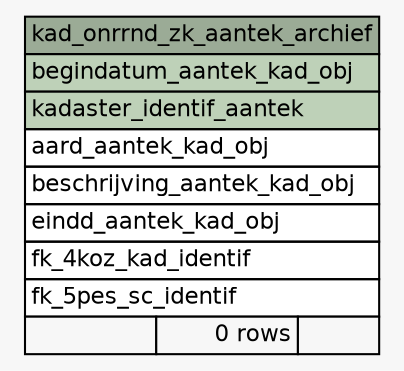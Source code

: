 // dot 2.43.0 on Linux 5.13.0-28-generic
// SchemaSpy rev Unknown
digraph "kad_onrrnd_zk_aantek_archief" {
  graph [
    rankdir="RL"
    bgcolor="#f7f7f7"
    nodesep="0.18"
    ranksep="0.46"
    fontname="Helvetica"
    fontsize="11"
  ];
  node [
    fontname="Helvetica"
    fontsize="11"
    shape="plaintext"
  ];
  edge [
    arrowsize="0.8"
  ];
  "kad_onrrnd_zk_aantek_archief" [
    label=<
    <TABLE BORDER="0" CELLBORDER="1" CELLSPACING="0" BGCOLOR="#ffffff">
      <TR><TD COLSPAN="3" BGCOLOR="#9bab96" ALIGN="CENTER">kad_onrrnd_zk_aantek_archief</TD></TR>
      <TR><TD PORT="begindatum_aantek_kad_obj" COLSPAN="3" BGCOLOR="#bed1b8" ALIGN="LEFT">begindatum_aantek_kad_obj</TD></TR>
      <TR><TD PORT="kadaster_identif_aantek" COLSPAN="3" BGCOLOR="#bed1b8" ALIGN="LEFT">kadaster_identif_aantek</TD></TR>
      <TR><TD PORT="aard_aantek_kad_obj" COLSPAN="3" ALIGN="LEFT">aard_aantek_kad_obj</TD></TR>
      <TR><TD PORT="beschrijving_aantek_kad_obj" COLSPAN="3" ALIGN="LEFT">beschrijving_aantek_kad_obj</TD></TR>
      <TR><TD PORT="eindd_aantek_kad_obj" COLSPAN="3" ALIGN="LEFT">eindd_aantek_kad_obj</TD></TR>
      <TR><TD PORT="fk_4koz_kad_identif" COLSPAN="3" ALIGN="LEFT">fk_4koz_kad_identif</TD></TR>
      <TR><TD PORT="fk_5pes_sc_identif" COLSPAN="3" ALIGN="LEFT">fk_5pes_sc_identif</TD></TR>
      <TR><TD ALIGN="LEFT" BGCOLOR="#f7f7f7">  </TD><TD ALIGN="RIGHT" BGCOLOR="#f7f7f7">0 rows</TD><TD ALIGN="RIGHT" BGCOLOR="#f7f7f7">  </TD></TR>
    </TABLE>>
    URL="tables/kad_onrrnd_zk_aantek_archief.html"
    tooltip="kad_onrrnd_zk_aantek_archief"
  ];
}
